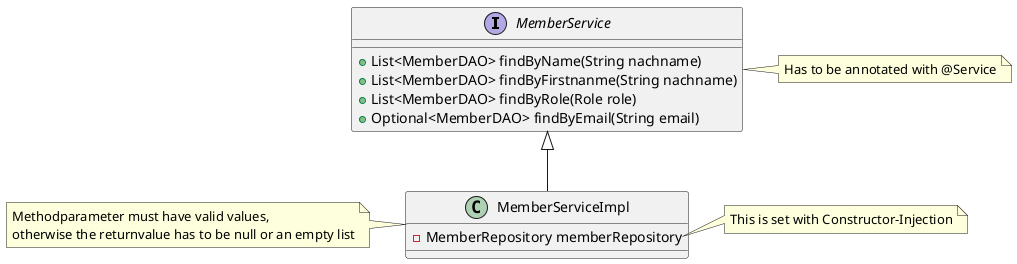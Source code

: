 @startuml
 interface MemberService {
 +List<MemberDAO> findByName(String nachname)
 +List<MemberDAO> findByFirstnanme(String nachname)
  +List<MemberDAO> findByRole(Role role)
  +Optional<MemberDAO> findByEmail(String email)
 }
 class MemberServiceImpl{
  - MemberRepository memberRepository
 }

 MemberService <|--  MemberServiceImpl

 note right of MemberService
 Has to be annotated with @Service
 end note

 note left of MemberServiceImpl
Methodparameter must have valid values,
otherwise the returnvalue has to be null or an empty list
 end note
note right of MemberServiceImpl::"memberRepository"
This is set with Constructor-Injection
end note
@enduml